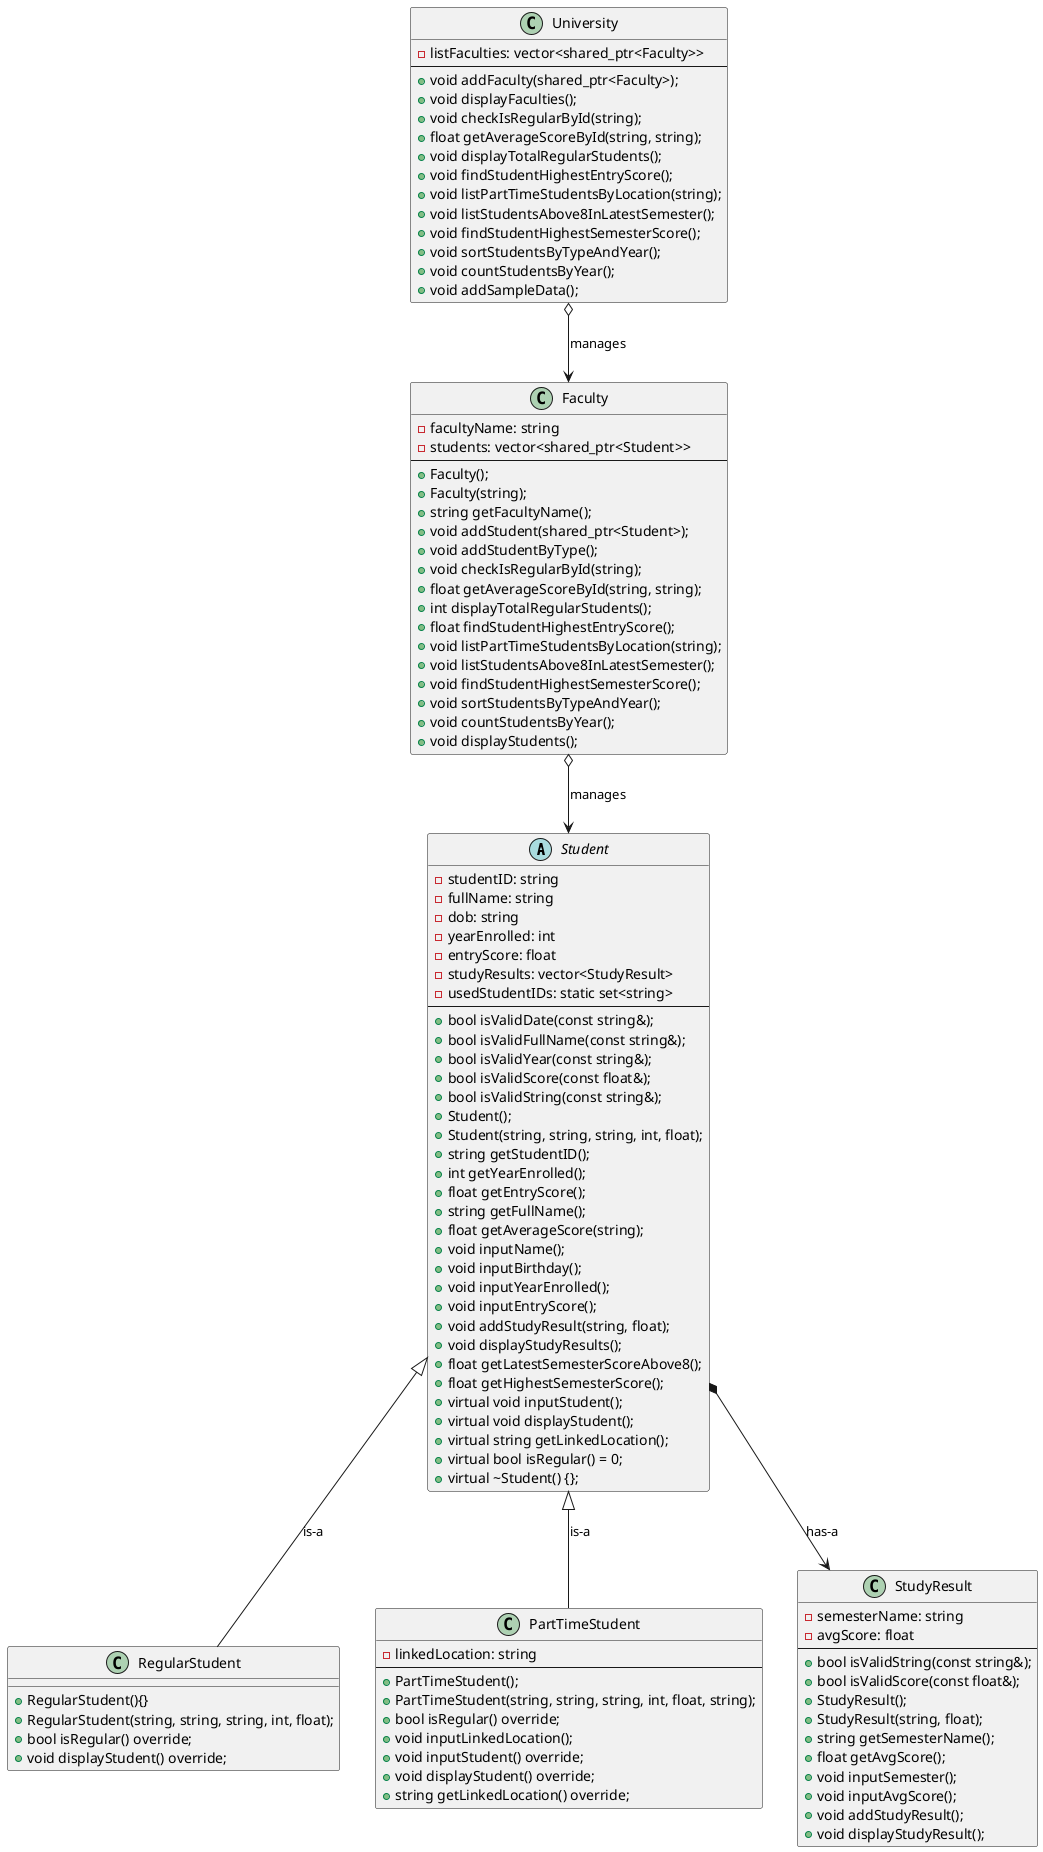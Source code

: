 @startuml

abstract class Student {
    - studentID: string 
    - fullName: string 
    - dob: string 
    - yearEnrolled: int 
    - entryScore: float 
    - studyResults: vector<StudyResult> 
    - usedStudentIDs: static set<string>
    --
    + bool isValidDate(const string&);
    + bool isValidFullName(const string&);
    + bool isValidYear(const string&);
    + bool isValidScore(const float&);
    + bool isValidString(const string&);
    + Student();
    + Student(string, string, string, int, float);
    + string getStudentID();
    + int getYearEnrolled();
    + float getEntryScore();
    + string getFullName();
    + float getAverageScore(string);
    + void inputName();
    + void inputBirthday();
    + void inputYearEnrolled();
    + void inputEntryScore();
    + void addStudyResult(string, float);
    + void displayStudyResults();
    + float getLatestSemesterScoreAbove8();
    + float getHighestSemesterScore();
    + virtual void inputStudent();
    + virtual void displayStudent();
    + virtual string getLinkedLocation();
    + virtual bool isRegular() = 0;
    + virtual ~Student() {};
}

class RegularStudent {
    + RegularStudent(){}
    + RegularStudent(string, string, string, int, float);
    + bool isRegular() override;
    + void displayStudent() override;
}

class PartTimeStudent {
    - linkedLocation: string 
    --
    + PartTimeStudent();
    + PartTimeStudent(string, string, string, int, float, string);
    + bool isRegular() override;
    + void inputLinkedLocation();
    + void inputStudent() override;
    + void displayStudent() override;
    + string getLinkedLocation() override;
}

class StudyResult {
    - semesterName: string
    - avgScore: float
    --
    + bool isValidString(const string&);
    + bool isValidScore(const float&);
    + StudyResult();
    + StudyResult(string, float);
    + string getSemesterName();
    + float getAvgScore();
    + void inputSemester();
    + void inputAvgScore();
    + void addStudyResult();
    + void displayStudyResult();
}

class Faculty {
    - facultyName: string 
    - students: vector<shared_ptr<Student>> 
    --
    + Faculty();
    + Faculty(string);
    + string getFacultyName();
    + void addStudent(shared_ptr<Student>);
    + void addStudentByType();
    + void checkIsRegularById(string);
    + float getAverageScoreById(string, string);
    + int displayTotalRegularStudents();
    + float findStudentHighestEntryScore();
    + void listPartTimeStudentsByLocation(string);
    + void listStudentsAbove8InLatestSemester();
    + void findStudentHighestSemesterScore();
    + void sortStudentsByTypeAndYear();
    + void countStudentsByYear();
    + void displayStudents();
}

class University{
    - listFaculties: vector<shared_ptr<Faculty>>
    --
    + void addFaculty(shared_ptr<Faculty>);
    + void displayFaculties();
    + void checkIsRegularById(string);
    + float getAverageScoreById(string, string);
    + void displayTotalRegularStudents();
    + void findStudentHighestEntryScore();
    + void listPartTimeStudentsByLocation(string);
    + void listStudentsAbove8InLatestSemester();
    + void findStudentHighestSemesterScore();
    + void sortStudentsByTypeAndYear();
    + void countStudentsByYear();
    + void addSampleData();
}

Student <|-- RegularStudent : is-a
Student <|-- PartTimeStudent : is-a
Student *--> StudyResult : has-a
Faculty o--> Student : manages
University o--> Faculty : manages
@enduml
